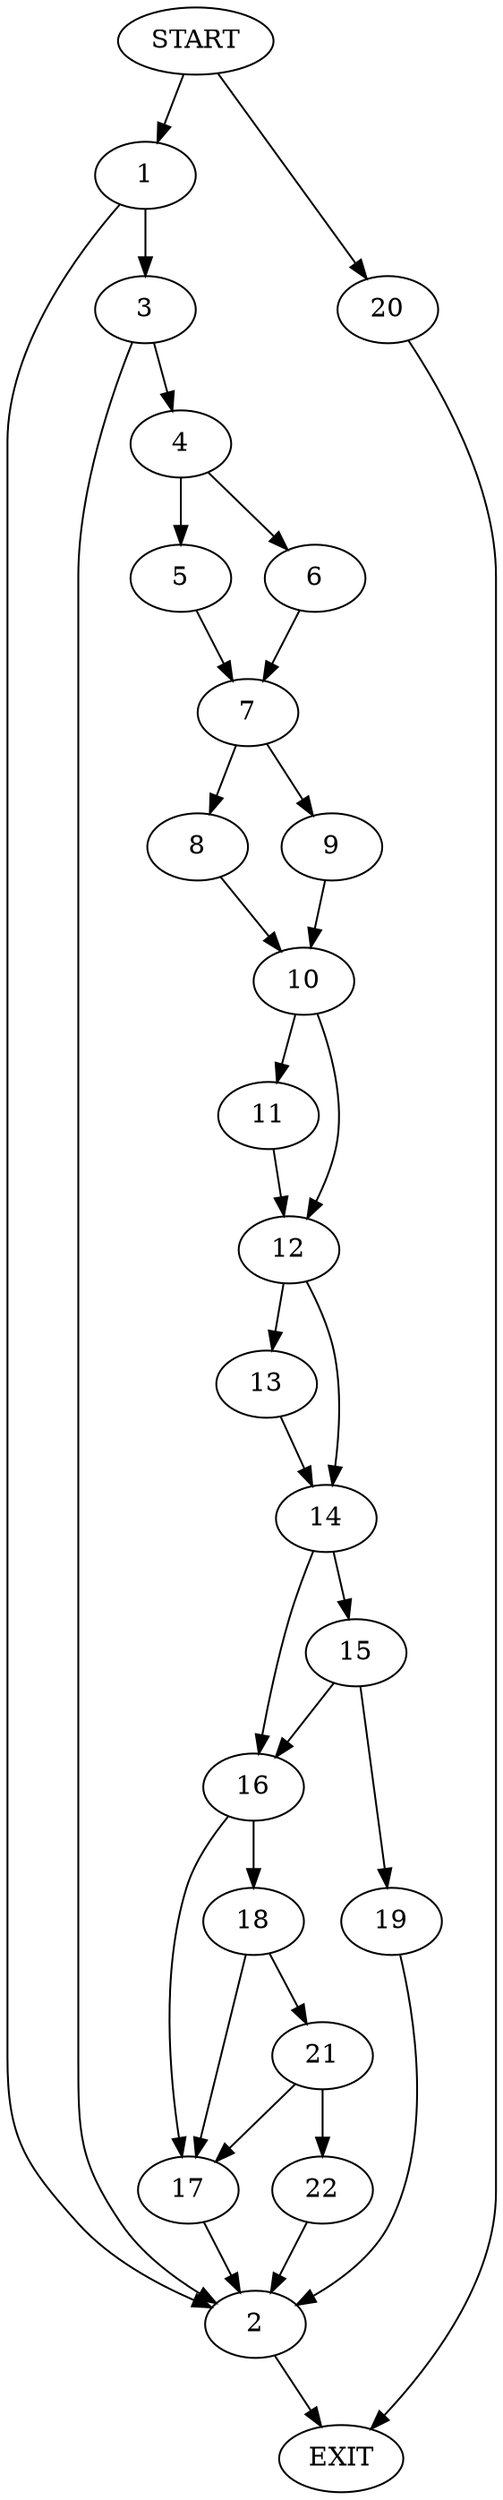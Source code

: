 digraph {
0 [label="START"]
23 [label="EXIT"]
0 -> 1
1 -> 2
1 -> 3
3 -> 4
3 -> 2
2 -> 23
4 -> 5
4 -> 6
6 -> 7
5 -> 7
7 -> 8
7 -> 9
9 -> 10
8 -> 10
10 -> 11
10 -> 12
11 -> 12
12 -> 13
12 -> 14
14 -> 15
14 -> 16
13 -> 14
16 -> 17
16 -> 18
15 -> 19
15 -> 16
0 -> 20
20 -> 23
19 -> 2
17 -> 2
18 -> 17
18 -> 21
21 -> 17
21 -> 22
22 -> 2
}
